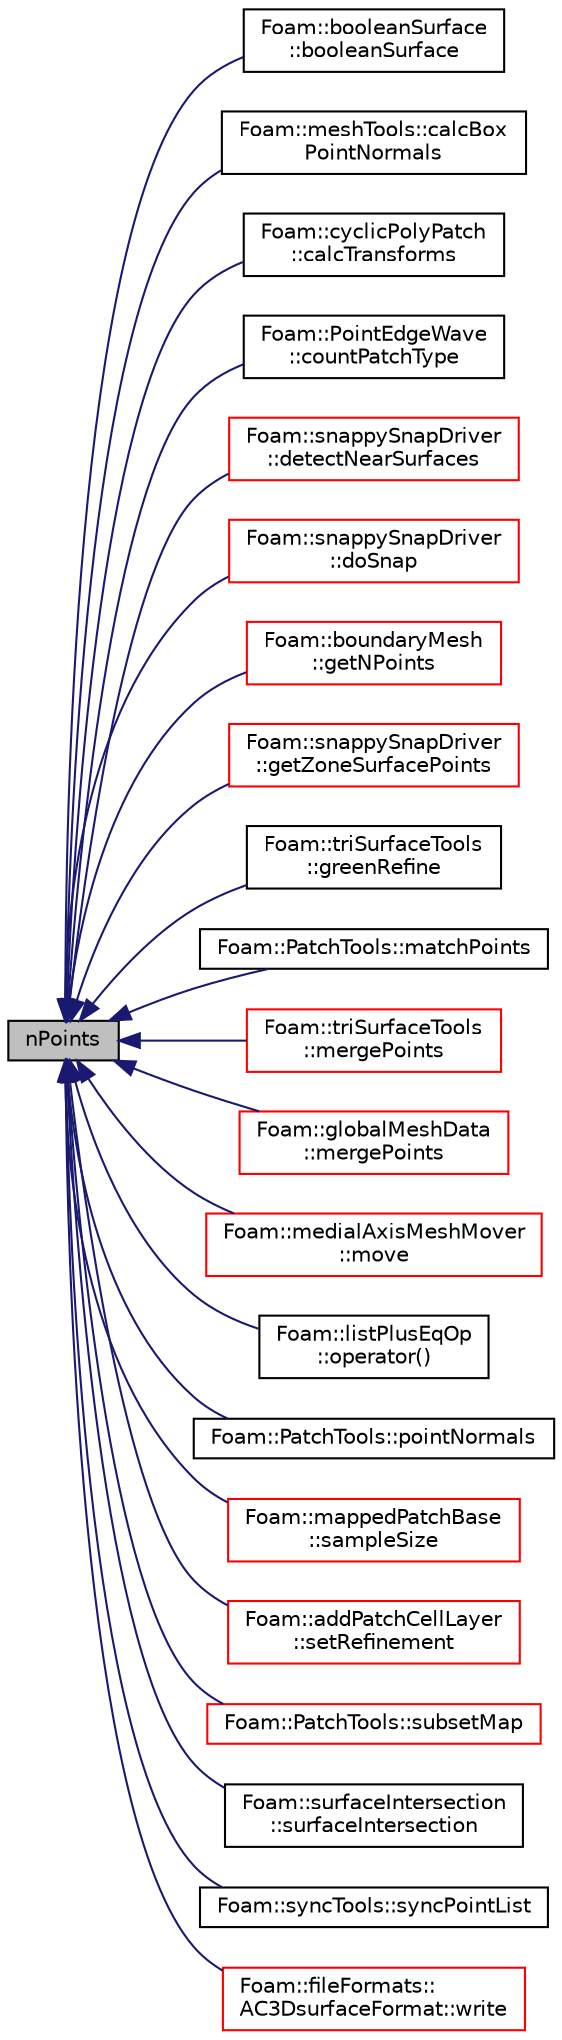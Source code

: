 digraph "nPoints"
{
  bgcolor="transparent";
  edge [fontname="Helvetica",fontsize="10",labelfontname="Helvetica",labelfontsize="10"];
  node [fontname="Helvetica",fontsize="10",shape=record];
  rankdir="LR";
  Node1 [label="nPoints",height=0.2,width=0.4,color="black", fillcolor="grey75", style="filled", fontcolor="black"];
  Node1 -> Node2 [dir="back",color="midnightblue",fontsize="10",style="solid",fontname="Helvetica"];
  Node2 [label="Foam::booleanSurface\l::booleanSurface",height=0.2,width=0.4,color="black",URL="$a00147.html#a88e679563079efe444d5005b5d5e0716",tooltip="Construct from surfaces and face labels to keep. "];
  Node1 -> Node3 [dir="back",color="midnightblue",fontsize="10",style="solid",fontname="Helvetica"];
  Node3 [label="Foam::meshTools::calcBox\lPointNormals",height=0.2,width=0.4,color="black",URL="$a11030.html#a4ba6200a07a6aab35485561987f60185",tooltip="Calculate point normals on a &#39;box&#39; mesh (all edges aligned with. "];
  Node1 -> Node4 [dir="back",color="midnightblue",fontsize="10",style="solid",fontname="Helvetica"];
  Node4 [label="Foam::cyclicPolyPatch\l::calcTransforms",height=0.2,width=0.4,color="black",URL="$a00491.html#afb48497736bbafb1fbb000cd218d1779",tooltip="Recalculate the transformation tensors. "];
  Node1 -> Node5 [dir="back",color="midnightblue",fontsize="10",style="solid",fontname="Helvetica"];
  Node5 [label="Foam::PointEdgeWave\l::countPatchType",height=0.2,width=0.4,color="black",URL="$a01916.html#af1e6afe589b1de4f22d3c8587a005161"];
  Node1 -> Node6 [dir="back",color="midnightblue",fontsize="10",style="solid",fontname="Helvetica"];
  Node6 [label="Foam::snappySnapDriver\l::detectNearSurfaces",height=0.2,width=0.4,color="red",URL="$a02428.html#a1f0aa6841e7a037db0a22342f828e761",tooltip="Per patch point override displacement if in gap situation. "];
  Node1 -> Node7 [dir="back",color="midnightblue",fontsize="10",style="solid",fontname="Helvetica"];
  Node7 [label="Foam::snappySnapDriver\l::doSnap",height=0.2,width=0.4,color="red",URL="$a02428.html#adf0870a8be4483ecdb73b26b20d027ee"];
  Node1 -> Node8 [dir="back",color="midnightblue",fontsize="10",style="solid",fontname="Helvetica"];
  Node8 [label="Foam::boundaryMesh\l::getNPoints",height=0.2,width=0.4,color="red",URL="$a00150.html#aae2c137453da9631e2245a15b76078c1",tooltip="Number of points used in face subset. "];
  Node1 -> Node9 [dir="back",color="midnightblue",fontsize="10",style="solid",fontname="Helvetica"];
  Node9 [label="Foam::snappySnapDriver\l::getZoneSurfacePoints",height=0.2,width=0.4,color="red",URL="$a02428.html#a9b0617c77e1e71c70428238e6246484e",tooltip="Get points both on patch and facezone. "];
  Node1 -> Node10 [dir="back",color="midnightblue",fontsize="10",style="solid",fontname="Helvetica"];
  Node10 [label="Foam::triSurfaceTools\l::greenRefine",height=0.2,width=0.4,color="black",URL="$a02768.html#abfb8b3103f67e2652cfb672525ec5d43",tooltip="Refine edges by splitting to opposite vertex. "];
  Node1 -> Node11 [dir="back",color="midnightblue",fontsize="10",style="solid",fontname="Helvetica"];
  Node11 [label="Foam::PatchTools::matchPoints",height=0.2,width=0.4,color="black",URL="$a01852.html#a53abaec4e100007300e11cedf4c5b772",tooltip="Find corresponding points on patches sharing the same points. "];
  Node1 -> Node12 [dir="back",color="midnightblue",fontsize="10",style="solid",fontname="Helvetica"];
  Node12 [label="Foam::triSurfaceTools\l::mergePoints",height=0.2,width=0.4,color="red",URL="$a02768.html#a44799249ec25a8721893cffeffcdec1f",tooltip="Merge points within distance. "];
  Node1 -> Node13 [dir="back",color="midnightblue",fontsize="10",style="solid",fontname="Helvetica"];
  Node13 [label="Foam::globalMeshData\l::mergePoints",height=0.2,width=0.4,color="red",URL="$a00945.html#a88daf4a4726e5a4a41e77ec8827e8fb2",tooltip="Helper for merging (collocated!) mesh point data. "];
  Node1 -> Node14 [dir="back",color="midnightblue",fontsize="10",style="solid",fontname="Helvetica"];
  Node14 [label="Foam::medialAxisMeshMover\l::move",height=0.2,width=0.4,color="red",URL="$a01489.html#a298042b135d36380a27b56b6c27ad5eb",tooltip="Move mesh using current pointDisplacement boundary values. "];
  Node1 -> Node15 [dir="back",color="midnightblue",fontsize="10",style="solid",fontname="Helvetica"];
  Node15 [label="Foam::listPlusEqOp\l::operator()",height=0.2,width=0.4,color="black",URL="$a01394.html#ae4420a9fd791f5ab9ebad1a3150ba899"];
  Node1 -> Node16 [dir="back",color="midnightblue",fontsize="10",style="solid",fontname="Helvetica"];
  Node16 [label="Foam::PatchTools::pointNormals",height=0.2,width=0.4,color="black",URL="$a01852.html#ab60186b13b96788288ecfa924a6950d2"];
  Node1 -> Node17 [dir="back",color="midnightblue",fontsize="10",style="solid",fontname="Helvetica"];
  Node17 [label="Foam::mappedPatchBase\l::sampleSize",height=0.2,width=0.4,color="red",URL="$a01450.html#ae76dc05cf7195dca465f4f0da5d43afd",tooltip="Return size of mapped mesh/patch/boundary. "];
  Node1 -> Node18 [dir="back",color="midnightblue",fontsize="10",style="solid",fontname="Helvetica"];
  Node18 [label="Foam::addPatchCellLayer\l::setRefinement",height=0.2,width=0.4,color="red",URL="$a00024.html#a9488cb0518f21b76444c508cc9658d64",tooltip="Play commands into polyTopoChange to create layers on top. "];
  Node1 -> Node19 [dir="back",color="midnightblue",fontsize="10",style="solid",fontname="Helvetica"];
  Node19 [label="Foam::PatchTools::subsetMap",height=0.2,width=0.4,color="red",URL="$a01852.html#a16c50fe6cdf5ee608284ba9c1a6866b4",tooltip="Determine the mapping for a sub-patch. "];
  Node1 -> Node20 [dir="back",color="midnightblue",fontsize="10",style="solid",fontname="Helvetica"];
  Node20 [label="Foam::surfaceIntersection\l::surfaceIntersection",height=0.2,width=0.4,color="black",URL="$a02559.html#a799b50167148bd08cc2271a5b90891ff",tooltip="Construct from two surfaces. Does all its own cutting. "];
  Node1 -> Node21 [dir="back",color="midnightblue",fontsize="10",style="solid",fontname="Helvetica"];
  Node21 [label="Foam::syncTools::syncPointList",height=0.2,width=0.4,color="black",URL="$a02620.html#a334197e1b70d6e0b87da5cb827940dd4",tooltip="Synchronize values on selected mesh points. "];
  Node1 -> Node22 [dir="back",color="midnightblue",fontsize="10",style="solid",fontname="Helvetica"];
  Node22 [label="Foam::fileFormats::\lAC3DsurfaceFormat::write",height=0.2,width=0.4,color="red",URL="$a00013.html#a2a1e1394d9dd8932b738248c123a267f",tooltip="Write surface mesh components by proxy. "];
}
